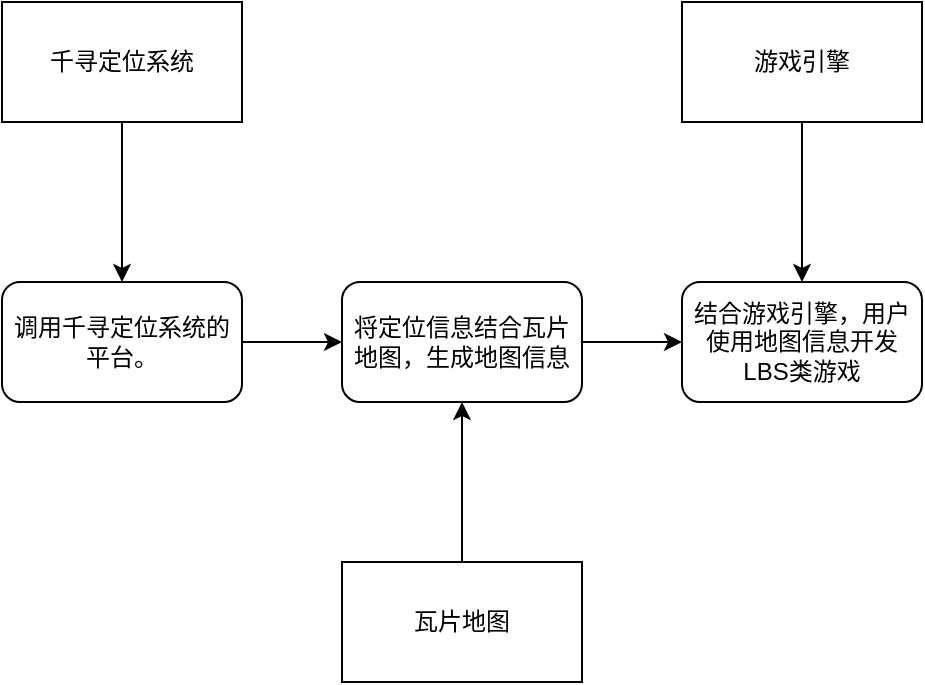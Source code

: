 <mxfile version="12.2.6" type="github" pages="1">
  <diagram name="Page-1" id="c7558073-3199-34d8-9f00-42111426c3f3">
    <mxGraphModel dx="963" dy="788" grid="1" gridSize="10" guides="1" tooltips="1" connect="1" arrows="1" fold="1" page="1" pageScale="1" pageWidth="826" pageHeight="1169" background="#ffffff" math="0" shadow="0">
      <root>
        <mxCell id="0"/>
        <mxCell id="1" parent="0"/>
        <mxCell id="hXZTD9RkqjNUyPjiNI0S-102" style="edgeStyle=orthogonalEdgeStyle;rounded=0;orthogonalLoop=1;jettySize=auto;html=1;entryX=0.5;entryY=0;entryDx=0;entryDy=0;" parent="1" source="hXZTD9RkqjNUyPjiNI0S-96" target="hXZTD9RkqjNUyPjiNI0S-101" edge="1">
          <mxGeometry relative="1" as="geometry"/>
        </mxCell>
        <mxCell id="hXZTD9RkqjNUyPjiNI0S-96" value="千寻定位系统" style="rounded=0;whiteSpace=wrap;html=1;" parent="1" vertex="1">
          <mxGeometry x="183" y="160" width="120" height="60" as="geometry"/>
        </mxCell>
        <mxCell id="hXZTD9RkqjNUyPjiNI0S-107" style="edgeStyle=orthogonalEdgeStyle;rounded=0;orthogonalLoop=1;jettySize=auto;html=1;entryX=0.5;entryY=1;entryDx=0;entryDy=0;" parent="1" source="hXZTD9RkqjNUyPjiNI0S-99" target="hXZTD9RkqjNUyPjiNI0S-105" edge="1">
          <mxGeometry relative="1" as="geometry"/>
        </mxCell>
        <mxCell id="hXZTD9RkqjNUyPjiNI0S-99" value="瓦片地图" style="rounded=0;whiteSpace=wrap;html=1;" parent="1" vertex="1">
          <mxGeometry x="353" y="440" width="120" height="60" as="geometry"/>
        </mxCell>
        <mxCell id="hXZTD9RkqjNUyPjiNI0S-106" style="edgeStyle=orthogonalEdgeStyle;rounded=0;orthogonalLoop=1;jettySize=auto;html=1;entryX=0;entryY=0.5;entryDx=0;entryDy=0;" parent="1" source="hXZTD9RkqjNUyPjiNI0S-101" target="hXZTD9RkqjNUyPjiNI0S-105" edge="1">
          <mxGeometry relative="1" as="geometry"/>
        </mxCell>
        <mxCell id="hXZTD9RkqjNUyPjiNI0S-101" value="调用千寻定位系统的平台。" style="rounded=1;whiteSpace=wrap;html=1;" parent="1" vertex="1">
          <mxGeometry x="183" y="300" width="120" height="60" as="geometry"/>
        </mxCell>
        <mxCell id="hXZTD9RkqjNUyPjiNI0S-109" style="edgeStyle=orthogonalEdgeStyle;rounded=0;orthogonalLoop=1;jettySize=auto;html=1;entryX=0;entryY=0.5;entryDx=0;entryDy=0;" parent="1" source="hXZTD9RkqjNUyPjiNI0S-105" target="hXZTD9RkqjNUyPjiNI0S-108" edge="1">
          <mxGeometry relative="1" as="geometry"/>
        </mxCell>
        <mxCell id="hXZTD9RkqjNUyPjiNI0S-105" value="将定位信息结合瓦片地图，生成地图信息" style="rounded=1;whiteSpace=wrap;html=1;" parent="1" vertex="1">
          <mxGeometry x="353" y="300" width="120" height="60" as="geometry"/>
        </mxCell>
        <mxCell id="hXZTD9RkqjNUyPjiNI0S-108" value="结合游戏引擎，用户使用地图信息开发LBS类游戏" style="rounded=1;whiteSpace=wrap;html=1;" parent="1" vertex="1">
          <mxGeometry x="523" y="300" width="120" height="60" as="geometry"/>
        </mxCell>
        <mxCell id="hXZTD9RkqjNUyPjiNI0S-111" style="edgeStyle=orthogonalEdgeStyle;rounded=0;orthogonalLoop=1;jettySize=auto;html=1;entryX=0.5;entryY=0;entryDx=0;entryDy=0;" parent="1" source="hXZTD9RkqjNUyPjiNI0S-110" target="hXZTD9RkqjNUyPjiNI0S-108" edge="1">
          <mxGeometry relative="1" as="geometry"/>
        </mxCell>
        <mxCell id="hXZTD9RkqjNUyPjiNI0S-110" value="游戏引擎" style="rounded=0;whiteSpace=wrap;html=1;" parent="1" vertex="1">
          <mxGeometry x="523" y="160" width="120" height="60" as="geometry"/>
        </mxCell>
      </root>
    </mxGraphModel>
  </diagram>
</mxfile>
